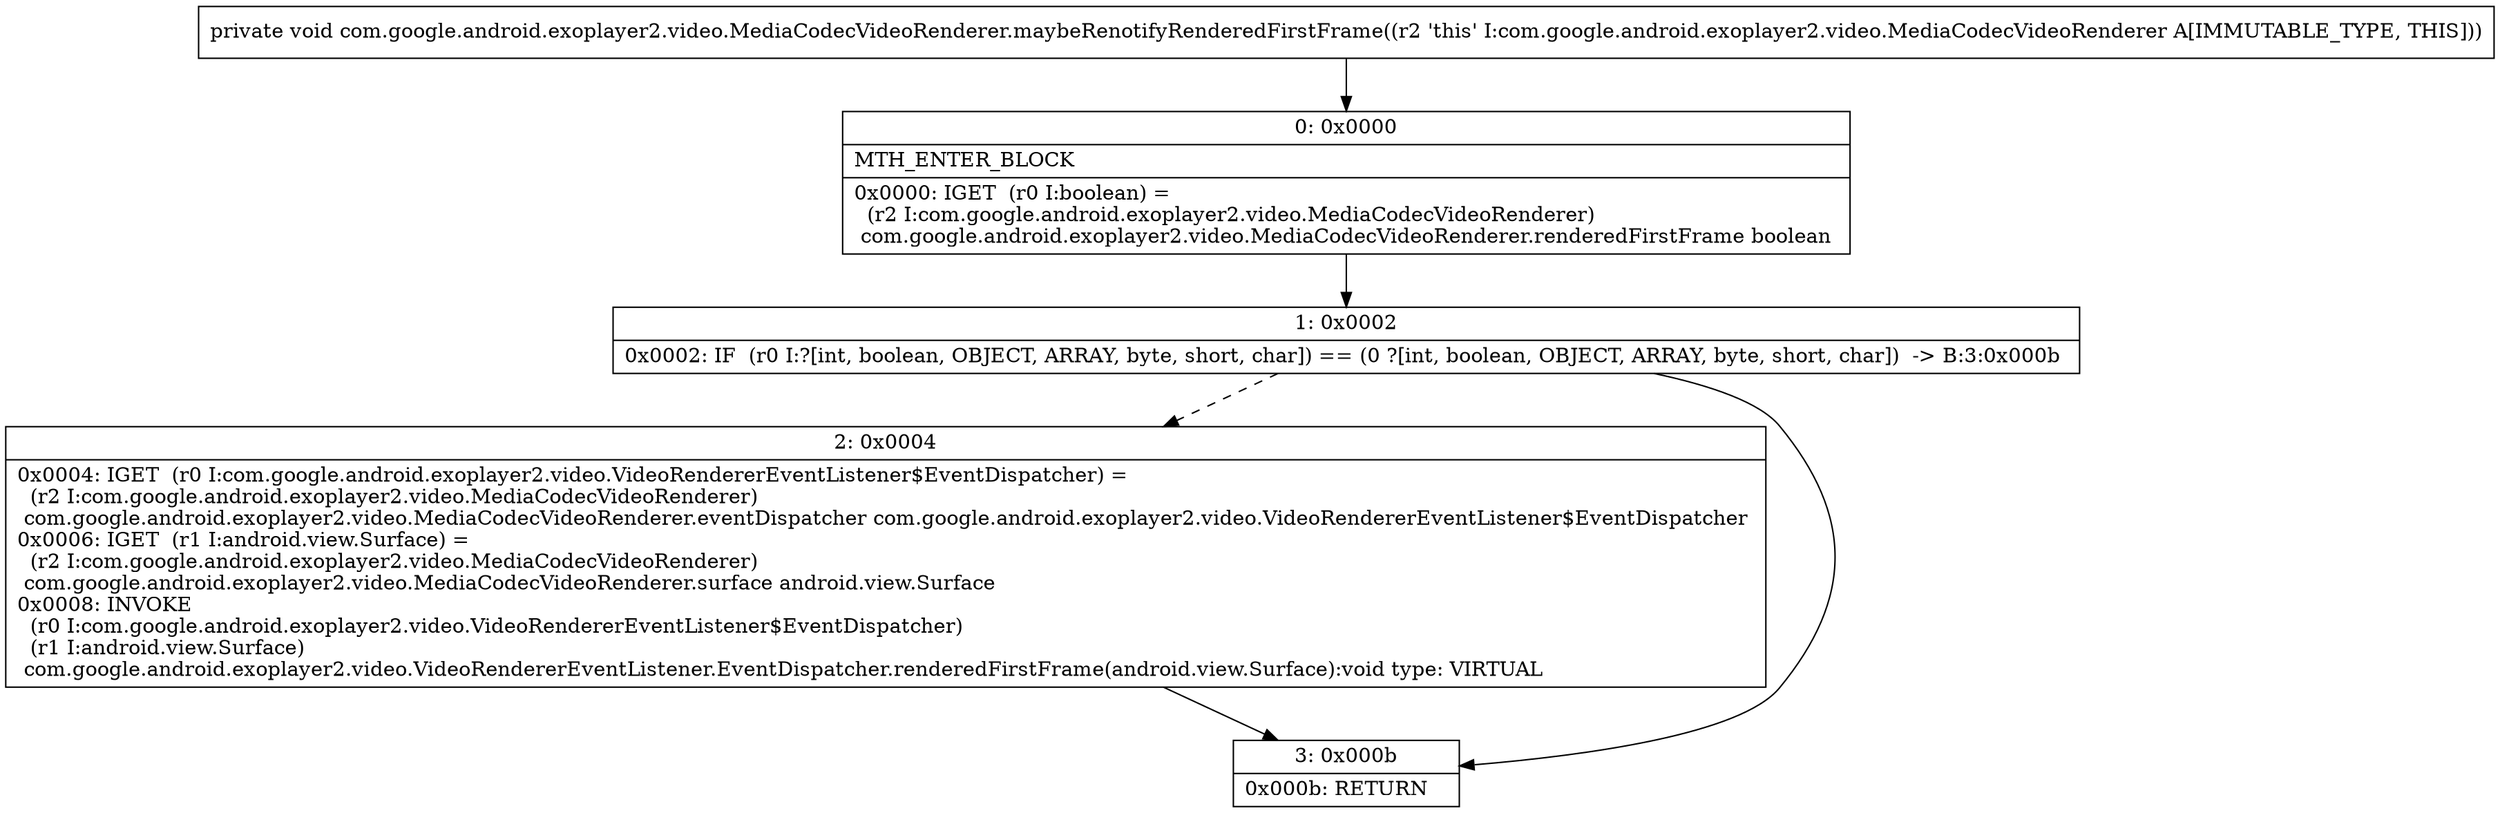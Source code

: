 digraph "CFG forcom.google.android.exoplayer2.video.MediaCodecVideoRenderer.maybeRenotifyRenderedFirstFrame()V" {
Node_0 [shape=record,label="{0\:\ 0x0000|MTH_ENTER_BLOCK\l|0x0000: IGET  (r0 I:boolean) = \l  (r2 I:com.google.android.exoplayer2.video.MediaCodecVideoRenderer)\l com.google.android.exoplayer2.video.MediaCodecVideoRenderer.renderedFirstFrame boolean \l}"];
Node_1 [shape=record,label="{1\:\ 0x0002|0x0002: IF  (r0 I:?[int, boolean, OBJECT, ARRAY, byte, short, char]) == (0 ?[int, boolean, OBJECT, ARRAY, byte, short, char])  \-\> B:3:0x000b \l}"];
Node_2 [shape=record,label="{2\:\ 0x0004|0x0004: IGET  (r0 I:com.google.android.exoplayer2.video.VideoRendererEventListener$EventDispatcher) = \l  (r2 I:com.google.android.exoplayer2.video.MediaCodecVideoRenderer)\l com.google.android.exoplayer2.video.MediaCodecVideoRenderer.eventDispatcher com.google.android.exoplayer2.video.VideoRendererEventListener$EventDispatcher \l0x0006: IGET  (r1 I:android.view.Surface) = \l  (r2 I:com.google.android.exoplayer2.video.MediaCodecVideoRenderer)\l com.google.android.exoplayer2.video.MediaCodecVideoRenderer.surface android.view.Surface \l0x0008: INVOKE  \l  (r0 I:com.google.android.exoplayer2.video.VideoRendererEventListener$EventDispatcher)\l  (r1 I:android.view.Surface)\l com.google.android.exoplayer2.video.VideoRendererEventListener.EventDispatcher.renderedFirstFrame(android.view.Surface):void type: VIRTUAL \l}"];
Node_3 [shape=record,label="{3\:\ 0x000b|0x000b: RETURN   \l}"];
MethodNode[shape=record,label="{private void com.google.android.exoplayer2.video.MediaCodecVideoRenderer.maybeRenotifyRenderedFirstFrame((r2 'this' I:com.google.android.exoplayer2.video.MediaCodecVideoRenderer A[IMMUTABLE_TYPE, THIS])) }"];
MethodNode -> Node_0;
Node_0 -> Node_1;
Node_1 -> Node_2[style=dashed];
Node_1 -> Node_3;
Node_2 -> Node_3;
}

